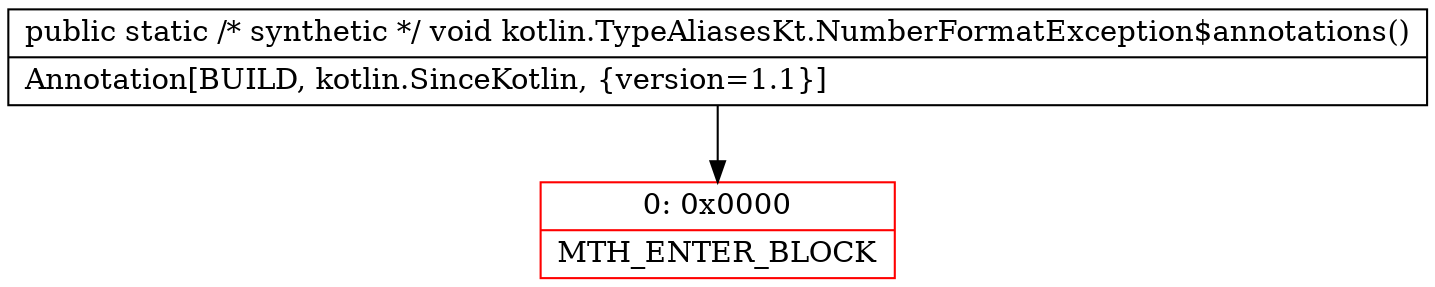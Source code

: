 digraph "CFG forkotlin.TypeAliasesKt.NumberFormatException$annotations()V" {
subgraph cluster_Region_1632619227 {
label = "R(0)";
node [shape=record,color=blue];
}
Node_0 [shape=record,color=red,label="{0\:\ 0x0000|MTH_ENTER_BLOCK\l}"];
MethodNode[shape=record,label="{public static \/* synthetic *\/ void kotlin.TypeAliasesKt.NumberFormatException$annotations()  | Annotation[BUILD, kotlin.SinceKotlin, \{version=1.1\}]\l}"];
MethodNode -> Node_0;
}

